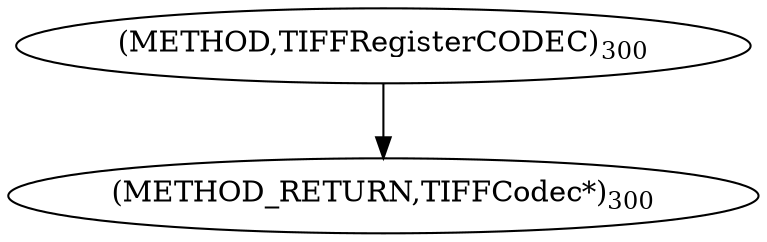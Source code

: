digraph "TIFFRegisterCODEC" {  
"8352" [label = <(METHOD,TIFFRegisterCODEC)<SUB>300</SUB>> ]
"8356" [label = <(METHOD_RETURN,TIFFCodec*)<SUB>300</SUB>> ]
  "8352" -> "8356" 
}
